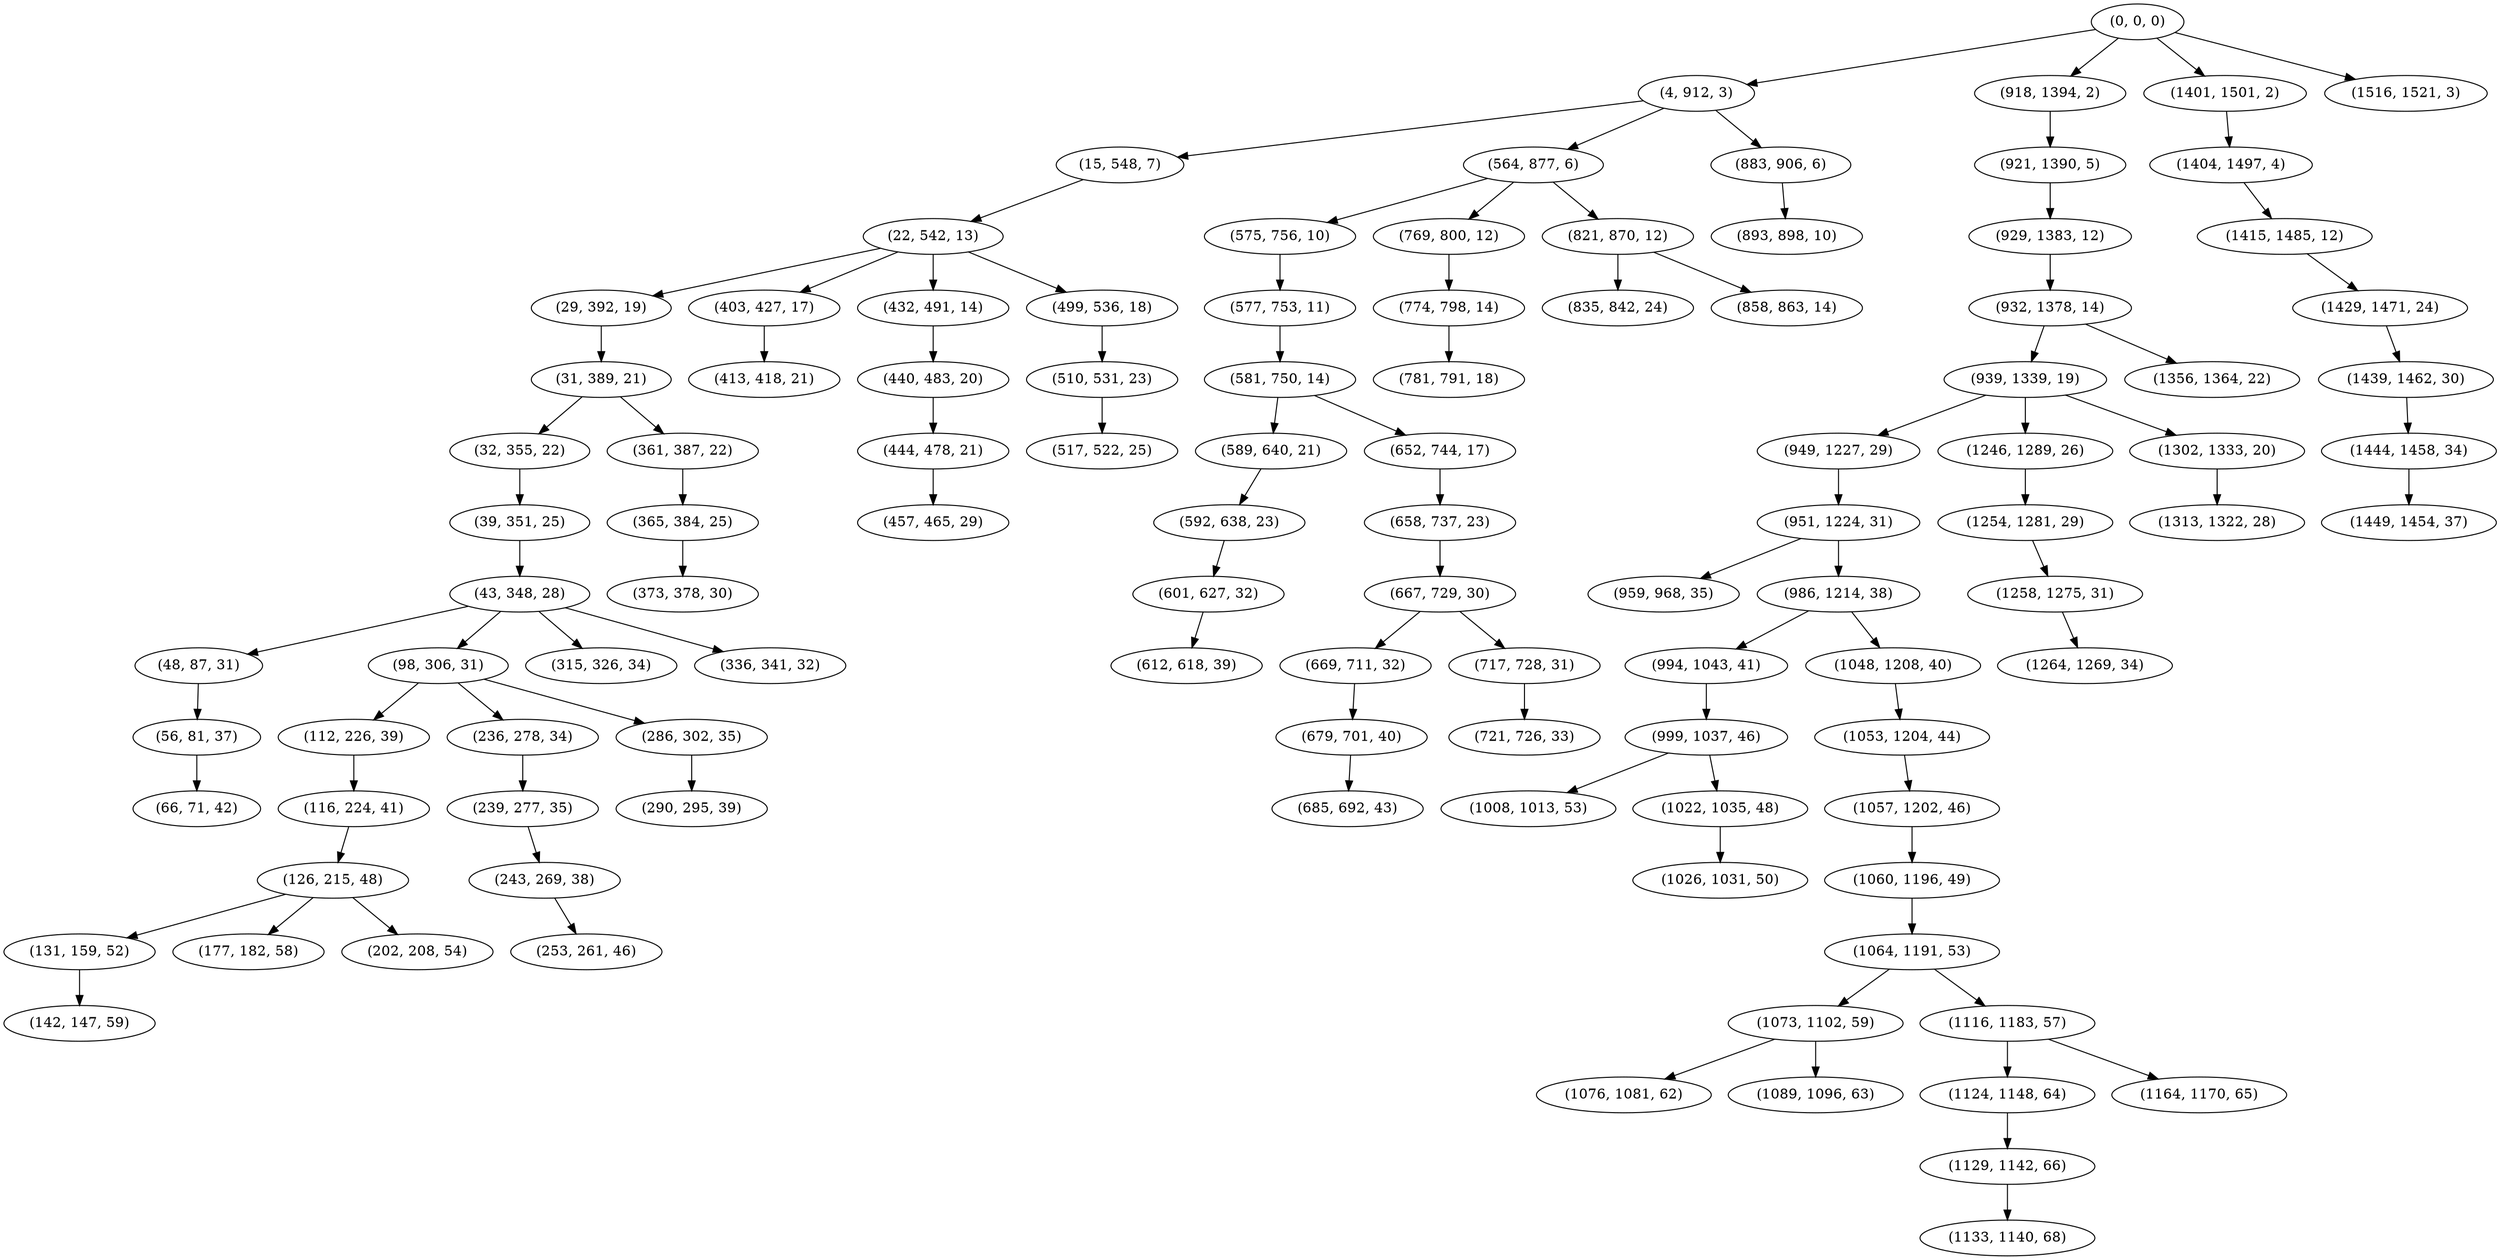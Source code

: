 digraph tree {
    "(0, 0, 0)";
    "(4, 912, 3)";
    "(15, 548, 7)";
    "(22, 542, 13)";
    "(29, 392, 19)";
    "(31, 389, 21)";
    "(32, 355, 22)";
    "(39, 351, 25)";
    "(43, 348, 28)";
    "(48, 87, 31)";
    "(56, 81, 37)";
    "(66, 71, 42)";
    "(98, 306, 31)";
    "(112, 226, 39)";
    "(116, 224, 41)";
    "(126, 215, 48)";
    "(131, 159, 52)";
    "(142, 147, 59)";
    "(177, 182, 58)";
    "(202, 208, 54)";
    "(236, 278, 34)";
    "(239, 277, 35)";
    "(243, 269, 38)";
    "(253, 261, 46)";
    "(286, 302, 35)";
    "(290, 295, 39)";
    "(315, 326, 34)";
    "(336, 341, 32)";
    "(361, 387, 22)";
    "(365, 384, 25)";
    "(373, 378, 30)";
    "(403, 427, 17)";
    "(413, 418, 21)";
    "(432, 491, 14)";
    "(440, 483, 20)";
    "(444, 478, 21)";
    "(457, 465, 29)";
    "(499, 536, 18)";
    "(510, 531, 23)";
    "(517, 522, 25)";
    "(564, 877, 6)";
    "(575, 756, 10)";
    "(577, 753, 11)";
    "(581, 750, 14)";
    "(589, 640, 21)";
    "(592, 638, 23)";
    "(601, 627, 32)";
    "(612, 618, 39)";
    "(652, 744, 17)";
    "(658, 737, 23)";
    "(667, 729, 30)";
    "(669, 711, 32)";
    "(679, 701, 40)";
    "(685, 692, 43)";
    "(717, 728, 31)";
    "(721, 726, 33)";
    "(769, 800, 12)";
    "(774, 798, 14)";
    "(781, 791, 18)";
    "(821, 870, 12)";
    "(835, 842, 24)";
    "(858, 863, 14)";
    "(883, 906, 6)";
    "(893, 898, 10)";
    "(918, 1394, 2)";
    "(921, 1390, 5)";
    "(929, 1383, 12)";
    "(932, 1378, 14)";
    "(939, 1339, 19)";
    "(949, 1227, 29)";
    "(951, 1224, 31)";
    "(959, 968, 35)";
    "(986, 1214, 38)";
    "(994, 1043, 41)";
    "(999, 1037, 46)";
    "(1008, 1013, 53)";
    "(1022, 1035, 48)";
    "(1026, 1031, 50)";
    "(1048, 1208, 40)";
    "(1053, 1204, 44)";
    "(1057, 1202, 46)";
    "(1060, 1196, 49)";
    "(1064, 1191, 53)";
    "(1073, 1102, 59)";
    "(1076, 1081, 62)";
    "(1089, 1096, 63)";
    "(1116, 1183, 57)";
    "(1124, 1148, 64)";
    "(1129, 1142, 66)";
    "(1133, 1140, 68)";
    "(1164, 1170, 65)";
    "(1246, 1289, 26)";
    "(1254, 1281, 29)";
    "(1258, 1275, 31)";
    "(1264, 1269, 34)";
    "(1302, 1333, 20)";
    "(1313, 1322, 28)";
    "(1356, 1364, 22)";
    "(1401, 1501, 2)";
    "(1404, 1497, 4)";
    "(1415, 1485, 12)";
    "(1429, 1471, 24)";
    "(1439, 1462, 30)";
    "(1444, 1458, 34)";
    "(1449, 1454, 37)";
    "(1516, 1521, 3)";
    "(0, 0, 0)" -> "(4, 912, 3)";
    "(0, 0, 0)" -> "(918, 1394, 2)";
    "(0, 0, 0)" -> "(1401, 1501, 2)";
    "(0, 0, 0)" -> "(1516, 1521, 3)";
    "(4, 912, 3)" -> "(15, 548, 7)";
    "(4, 912, 3)" -> "(564, 877, 6)";
    "(4, 912, 3)" -> "(883, 906, 6)";
    "(15, 548, 7)" -> "(22, 542, 13)";
    "(22, 542, 13)" -> "(29, 392, 19)";
    "(22, 542, 13)" -> "(403, 427, 17)";
    "(22, 542, 13)" -> "(432, 491, 14)";
    "(22, 542, 13)" -> "(499, 536, 18)";
    "(29, 392, 19)" -> "(31, 389, 21)";
    "(31, 389, 21)" -> "(32, 355, 22)";
    "(31, 389, 21)" -> "(361, 387, 22)";
    "(32, 355, 22)" -> "(39, 351, 25)";
    "(39, 351, 25)" -> "(43, 348, 28)";
    "(43, 348, 28)" -> "(48, 87, 31)";
    "(43, 348, 28)" -> "(98, 306, 31)";
    "(43, 348, 28)" -> "(315, 326, 34)";
    "(43, 348, 28)" -> "(336, 341, 32)";
    "(48, 87, 31)" -> "(56, 81, 37)";
    "(56, 81, 37)" -> "(66, 71, 42)";
    "(98, 306, 31)" -> "(112, 226, 39)";
    "(98, 306, 31)" -> "(236, 278, 34)";
    "(98, 306, 31)" -> "(286, 302, 35)";
    "(112, 226, 39)" -> "(116, 224, 41)";
    "(116, 224, 41)" -> "(126, 215, 48)";
    "(126, 215, 48)" -> "(131, 159, 52)";
    "(126, 215, 48)" -> "(177, 182, 58)";
    "(126, 215, 48)" -> "(202, 208, 54)";
    "(131, 159, 52)" -> "(142, 147, 59)";
    "(236, 278, 34)" -> "(239, 277, 35)";
    "(239, 277, 35)" -> "(243, 269, 38)";
    "(243, 269, 38)" -> "(253, 261, 46)";
    "(286, 302, 35)" -> "(290, 295, 39)";
    "(361, 387, 22)" -> "(365, 384, 25)";
    "(365, 384, 25)" -> "(373, 378, 30)";
    "(403, 427, 17)" -> "(413, 418, 21)";
    "(432, 491, 14)" -> "(440, 483, 20)";
    "(440, 483, 20)" -> "(444, 478, 21)";
    "(444, 478, 21)" -> "(457, 465, 29)";
    "(499, 536, 18)" -> "(510, 531, 23)";
    "(510, 531, 23)" -> "(517, 522, 25)";
    "(564, 877, 6)" -> "(575, 756, 10)";
    "(564, 877, 6)" -> "(769, 800, 12)";
    "(564, 877, 6)" -> "(821, 870, 12)";
    "(575, 756, 10)" -> "(577, 753, 11)";
    "(577, 753, 11)" -> "(581, 750, 14)";
    "(581, 750, 14)" -> "(589, 640, 21)";
    "(581, 750, 14)" -> "(652, 744, 17)";
    "(589, 640, 21)" -> "(592, 638, 23)";
    "(592, 638, 23)" -> "(601, 627, 32)";
    "(601, 627, 32)" -> "(612, 618, 39)";
    "(652, 744, 17)" -> "(658, 737, 23)";
    "(658, 737, 23)" -> "(667, 729, 30)";
    "(667, 729, 30)" -> "(669, 711, 32)";
    "(667, 729, 30)" -> "(717, 728, 31)";
    "(669, 711, 32)" -> "(679, 701, 40)";
    "(679, 701, 40)" -> "(685, 692, 43)";
    "(717, 728, 31)" -> "(721, 726, 33)";
    "(769, 800, 12)" -> "(774, 798, 14)";
    "(774, 798, 14)" -> "(781, 791, 18)";
    "(821, 870, 12)" -> "(835, 842, 24)";
    "(821, 870, 12)" -> "(858, 863, 14)";
    "(883, 906, 6)" -> "(893, 898, 10)";
    "(918, 1394, 2)" -> "(921, 1390, 5)";
    "(921, 1390, 5)" -> "(929, 1383, 12)";
    "(929, 1383, 12)" -> "(932, 1378, 14)";
    "(932, 1378, 14)" -> "(939, 1339, 19)";
    "(932, 1378, 14)" -> "(1356, 1364, 22)";
    "(939, 1339, 19)" -> "(949, 1227, 29)";
    "(939, 1339, 19)" -> "(1246, 1289, 26)";
    "(939, 1339, 19)" -> "(1302, 1333, 20)";
    "(949, 1227, 29)" -> "(951, 1224, 31)";
    "(951, 1224, 31)" -> "(959, 968, 35)";
    "(951, 1224, 31)" -> "(986, 1214, 38)";
    "(986, 1214, 38)" -> "(994, 1043, 41)";
    "(986, 1214, 38)" -> "(1048, 1208, 40)";
    "(994, 1043, 41)" -> "(999, 1037, 46)";
    "(999, 1037, 46)" -> "(1008, 1013, 53)";
    "(999, 1037, 46)" -> "(1022, 1035, 48)";
    "(1022, 1035, 48)" -> "(1026, 1031, 50)";
    "(1048, 1208, 40)" -> "(1053, 1204, 44)";
    "(1053, 1204, 44)" -> "(1057, 1202, 46)";
    "(1057, 1202, 46)" -> "(1060, 1196, 49)";
    "(1060, 1196, 49)" -> "(1064, 1191, 53)";
    "(1064, 1191, 53)" -> "(1073, 1102, 59)";
    "(1064, 1191, 53)" -> "(1116, 1183, 57)";
    "(1073, 1102, 59)" -> "(1076, 1081, 62)";
    "(1073, 1102, 59)" -> "(1089, 1096, 63)";
    "(1116, 1183, 57)" -> "(1124, 1148, 64)";
    "(1116, 1183, 57)" -> "(1164, 1170, 65)";
    "(1124, 1148, 64)" -> "(1129, 1142, 66)";
    "(1129, 1142, 66)" -> "(1133, 1140, 68)";
    "(1246, 1289, 26)" -> "(1254, 1281, 29)";
    "(1254, 1281, 29)" -> "(1258, 1275, 31)";
    "(1258, 1275, 31)" -> "(1264, 1269, 34)";
    "(1302, 1333, 20)" -> "(1313, 1322, 28)";
    "(1401, 1501, 2)" -> "(1404, 1497, 4)";
    "(1404, 1497, 4)" -> "(1415, 1485, 12)";
    "(1415, 1485, 12)" -> "(1429, 1471, 24)";
    "(1429, 1471, 24)" -> "(1439, 1462, 30)";
    "(1439, 1462, 30)" -> "(1444, 1458, 34)";
    "(1444, 1458, 34)" -> "(1449, 1454, 37)";
}
